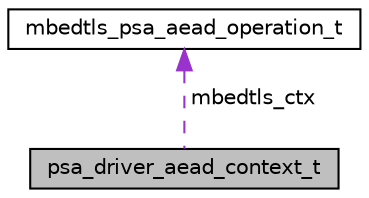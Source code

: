 digraph "psa_driver_aead_context_t"
{
 // LATEX_PDF_SIZE
  edge [fontname="Helvetica",fontsize="10",labelfontname="Helvetica",labelfontsize="10"];
  node [fontname="Helvetica",fontsize="10",shape=record];
  Node1 [label="psa_driver_aead_context_t",height=0.2,width=0.4,color="black", fillcolor="grey75", style="filled", fontcolor="black",tooltip=" "];
  Node2 -> Node1 [dir="back",color="darkorchid3",fontsize="10",style="dashed",label=" mbedtls_ctx" ,fontname="Helvetica"];
  Node2 [label="mbedtls_psa_aead_operation_t",height=0.2,width=0.4,color="black", fillcolor="white", style="filled",URL="$structmbedtls__psa__aead__operation__t.html",tooltip=" "];
}
